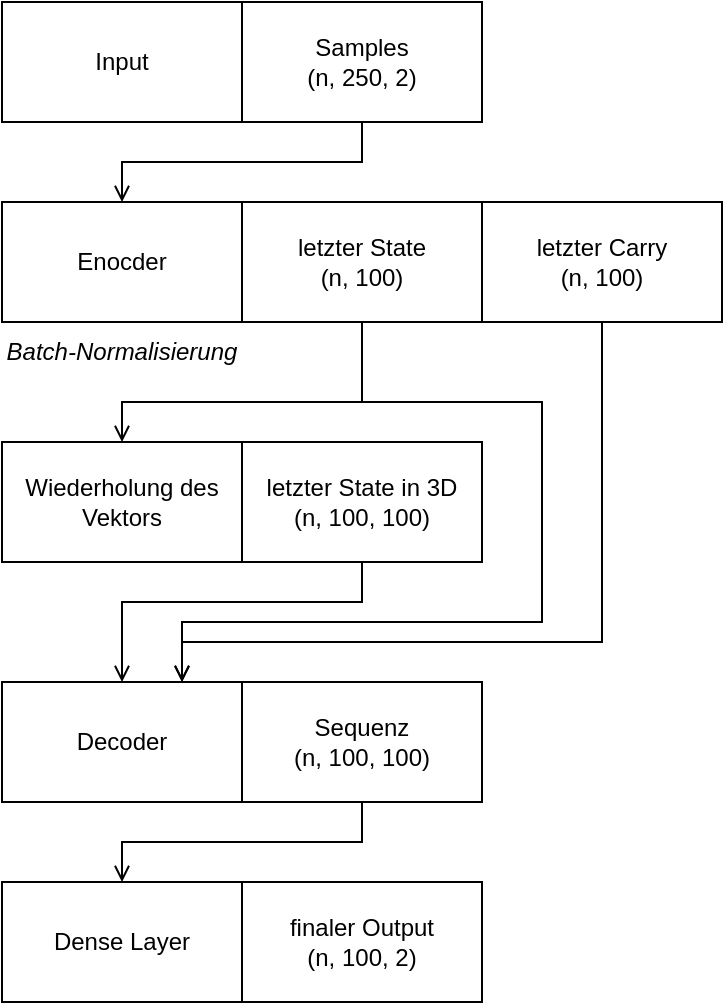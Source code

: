 <mxfile version="15.8.2" type="github">
  <diagram id="DCZs-5VggQhy5fmnCBx7" name="Page-1">
    <mxGraphModel dx="1184" dy="885" grid="1" gridSize="10" guides="1" tooltips="1" connect="1" arrows="1" fold="1" page="1" pageScale="1" pageWidth="827" pageHeight="1169" math="0" shadow="0">
      <root>
        <mxCell id="0" />
        <mxCell id="1" parent="0" />
        <mxCell id="lyzjYyBhKchkxcd_Njx_-16" value="Input" style="rounded=0;whiteSpace=wrap;html=1;portConstraint=none;" parent="1" vertex="1">
          <mxGeometry x="160" y="200" width="120" height="60" as="geometry" />
        </mxCell>
        <mxCell id="lyzjYyBhKchkxcd_Njx_-30" style="edgeStyle=orthogonalEdgeStyle;rounded=0;sketch=0;jumpStyle=arc;orthogonalLoop=1;jettySize=auto;html=1;entryX=0.5;entryY=0;entryDx=0;entryDy=0;shadow=0;endArrow=open;endFill=0;" parent="1" source="lyzjYyBhKchkxcd_Njx_-17" target="lyzjYyBhKchkxcd_Njx_-20" edge="1">
          <mxGeometry relative="1" as="geometry">
            <Array as="points">
              <mxPoint x="340" y="280" />
              <mxPoint x="220" y="280" />
            </Array>
          </mxGeometry>
        </mxCell>
        <mxCell id="lyzjYyBhKchkxcd_Njx_-17" value="Samples&lt;br&gt;(n, 250, 2)" style="rounded=0;whiteSpace=wrap;html=1;" parent="1" vertex="1">
          <mxGeometry x="280" y="200" width="120" height="60" as="geometry" />
        </mxCell>
        <mxCell id="lyzjYyBhKchkxcd_Njx_-20" value="Enocder" style="rounded=0;whiteSpace=wrap;html=1;" parent="1" vertex="1">
          <mxGeometry x="160" y="300" width="120" height="60" as="geometry" />
        </mxCell>
        <mxCell id="zQZ6RfHXHoT58C-zIAsw-5" style="edgeStyle=orthogonalEdgeStyle;rounded=0;sketch=0;jumpStyle=arc;orthogonalLoop=1;jettySize=auto;html=1;entryX=0.75;entryY=0;entryDx=0;entryDy=0;shadow=0;fontSize=12;endArrow=open;endFill=0;" edge="1" parent="1" source="lyzjYyBhKchkxcd_Njx_-21" target="lyzjYyBhKchkxcd_Njx_-26">
          <mxGeometry relative="1" as="geometry">
            <Array as="points">
              <mxPoint x="460" y="520" />
              <mxPoint x="250" y="520" />
            </Array>
          </mxGeometry>
        </mxCell>
        <mxCell id="lyzjYyBhKchkxcd_Njx_-21" value="letzter Carry&lt;br&gt;(n, 100)" style="rounded=0;whiteSpace=wrap;html=1;" parent="1" vertex="1">
          <mxGeometry x="400" y="300" width="120" height="60" as="geometry" />
        </mxCell>
        <mxCell id="lyzjYyBhKchkxcd_Njx_-35" style="edgeStyle=orthogonalEdgeStyle;rounded=0;sketch=0;jumpStyle=arc;orthogonalLoop=1;jettySize=auto;html=1;shadow=0;endArrow=open;endFill=0;entryX=0.5;entryY=0;entryDx=0;entryDy=0;" parent="1" target="lyzjYyBhKchkxcd_Njx_-34" edge="1">
          <mxGeometry relative="1" as="geometry">
            <mxPoint x="340" y="330" as="sourcePoint" />
            <mxPoint x="220" y="441" as="targetPoint" />
            <Array as="points">
              <mxPoint x="340" y="400" />
              <mxPoint x="220" y="400" />
            </Array>
          </mxGeometry>
        </mxCell>
        <mxCell id="zQZ6RfHXHoT58C-zIAsw-7" style="edgeStyle=orthogonalEdgeStyle;rounded=0;sketch=0;jumpStyle=arc;orthogonalLoop=1;jettySize=auto;html=1;entryX=0.75;entryY=0;entryDx=0;entryDy=0;shadow=0;fontSize=12;endArrow=open;endFill=0;" edge="1" parent="1" target="lyzjYyBhKchkxcd_Njx_-26">
          <mxGeometry relative="1" as="geometry">
            <mxPoint x="340" y="309" as="sourcePoint" />
            <mxPoint x="250" y="530" as="targetPoint" />
            <Array as="points">
              <mxPoint x="340" y="400" />
              <mxPoint x="430" y="400" />
              <mxPoint x="430" y="510" />
              <mxPoint x="250" y="510" />
            </Array>
          </mxGeometry>
        </mxCell>
        <mxCell id="lyzjYyBhKchkxcd_Njx_-25" value="letzter State&lt;br&gt;(n, 100)" style="rounded=0;whiteSpace=wrap;html=1;" parent="1" vertex="1">
          <mxGeometry x="280" y="300" width="120" height="60" as="geometry" />
        </mxCell>
        <mxCell id="lyzjYyBhKchkxcd_Njx_-26" value="Decoder" style="rounded=0;whiteSpace=wrap;html=1;" parent="1" vertex="1">
          <mxGeometry x="160" y="540" width="120" height="60" as="geometry" />
        </mxCell>
        <mxCell id="lyzjYyBhKchkxcd_Njx_-44" style="edgeStyle=orthogonalEdgeStyle;rounded=0;sketch=0;jumpStyle=arc;orthogonalLoop=1;jettySize=auto;html=1;shadow=0;endArrow=open;endFill=0;" parent="1" source="lyzjYyBhKchkxcd_Njx_-31" target="lyzjYyBhKchkxcd_Njx_-43" edge="1">
          <mxGeometry relative="1" as="geometry" />
        </mxCell>
        <mxCell id="lyzjYyBhKchkxcd_Njx_-31" value="Sequenz&lt;br&gt;(n, 100, 100)" style="rounded=0;whiteSpace=wrap;html=1;" parent="1" vertex="1">
          <mxGeometry x="280" y="540" width="120" height="60" as="geometry" />
        </mxCell>
        <mxCell id="lyzjYyBhKchkxcd_Njx_-34" value="Wiederholung des Vektors" style="rounded=0;whiteSpace=wrap;html=1;" parent="1" vertex="1">
          <mxGeometry x="160" y="420" width="120" height="60" as="geometry" />
        </mxCell>
        <mxCell id="lyzjYyBhKchkxcd_Njx_-40" style="edgeStyle=orthogonalEdgeStyle;rounded=0;sketch=0;jumpStyle=arc;orthogonalLoop=1;jettySize=auto;html=1;entryX=0.5;entryY=0;entryDx=0;entryDy=0;shadow=0;endArrow=open;endFill=0;" parent="1" source="lyzjYyBhKchkxcd_Njx_-37" target="lyzjYyBhKchkxcd_Njx_-26" edge="1">
          <mxGeometry relative="1" as="geometry">
            <Array as="points">
              <mxPoint x="340" y="500" />
              <mxPoint x="220" y="500" />
            </Array>
          </mxGeometry>
        </mxCell>
        <mxCell id="lyzjYyBhKchkxcd_Njx_-37" value="letzter State in 3D&lt;br&gt;(n, 100, 100)" style="rounded=0;whiteSpace=wrap;html=1;" parent="1" vertex="1">
          <mxGeometry x="280" y="420" width="120" height="60" as="geometry" />
        </mxCell>
        <mxCell id="lyzjYyBhKchkxcd_Njx_-43" value="Dense Layer" style="rounded=0;whiteSpace=wrap;html=1;" parent="1" vertex="1">
          <mxGeometry x="160" y="640" width="120" height="60" as="geometry" />
        </mxCell>
        <mxCell id="lyzjYyBhKchkxcd_Njx_-45" value="finaler Output&lt;br&gt;(n, 100, 2)" style="rounded=0;whiteSpace=wrap;html=1;" parent="1" vertex="1">
          <mxGeometry x="280" y="640" width="120" height="60" as="geometry" />
        </mxCell>
        <mxCell id="zQZ6RfHXHoT58C-zIAsw-4" value="&lt;i&gt;&lt;font style=&quot;font-size: 12px&quot;&gt;Batch-Normalisierung&lt;/font&gt;&lt;/i&gt;" style="text;html=1;strokeColor=none;fillColor=none;align=center;verticalAlign=middle;whiteSpace=wrap;rounded=0;fontSize=11;" vertex="1" parent="1">
          <mxGeometry x="160" y="360" width="120" height="30" as="geometry" />
        </mxCell>
      </root>
    </mxGraphModel>
  </diagram>
</mxfile>
